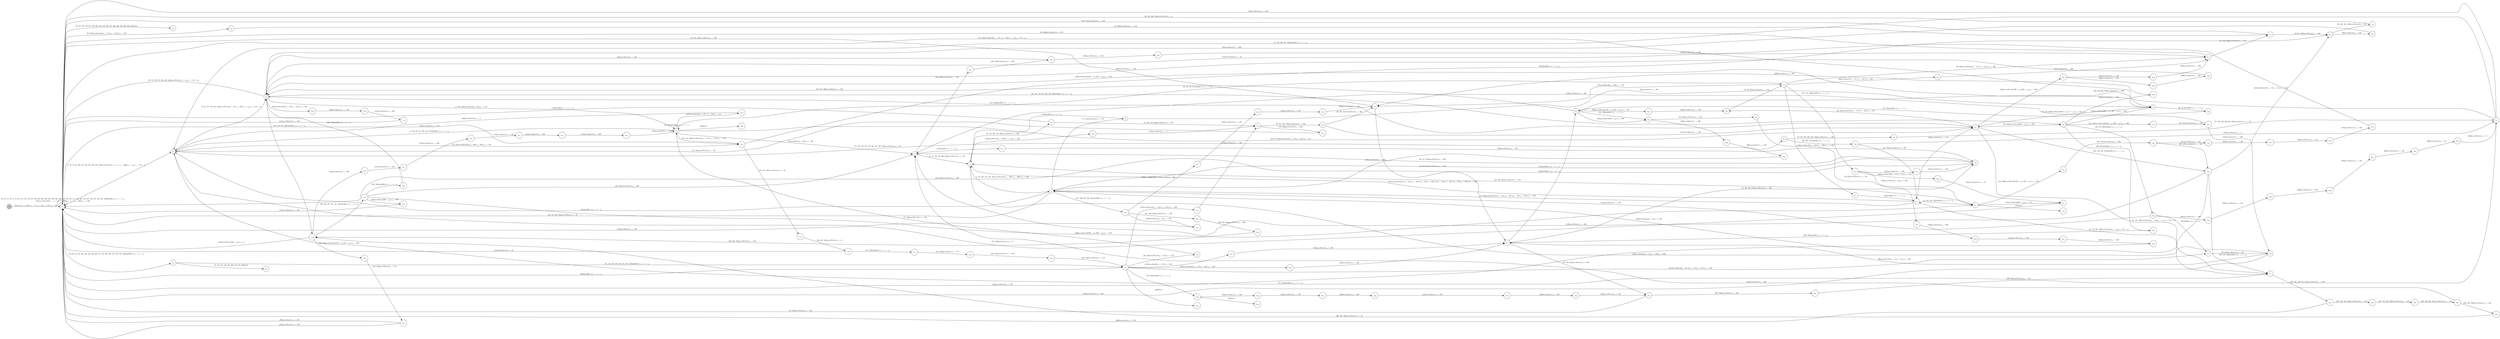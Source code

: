 digraph EFSM{
  graph [rankdir="LR", fontname="Latin Modern Math"];
  node [color="black", fillcolor="white", shape="circle", style="filled", fontname="Latin Modern Math"];
  edge [fontname="Latin Modern Math"];

  s0[fillcolor="gray", label=<s<sub>0</sub>>];
  s1[label=<s<sub>1</sub>>];
  s2[label=<s<sub>2</sub>>];
  s3[label=<s<sub>3</sub>>];
  s4[label=<s<sub>4</sub>>];
  s5[label=<s<sub>5</sub>>];
  s6[label=<s<sub>6</sub>>];
  s7[label=<s<sub>7</sub>>];
  s8[label=<s<sub>8</sub>>];
  s9[label=<s<sub>9</sub>>];
  s10[label=<s<sub>10</sub>>];
  s11[label=<s<sub>11</sub>>];
  s12[label=<s<sub>12</sub>>];
  s16[label=<s<sub>16</sub>>];
  s17[label=<s<sub>17</sub>>];
  s18[label=<s<sub>18</sub>>];
  s19[label=<s<sub>19</sub>>];
  s26[label=<s<sub>26</sub>>];
  s27[label=<s<sub>27</sub>>];
  s28[label=<s<sub>28</sub>>];
  s29[label=<s<sub>29</sub>>];
  s32[label=<s<sub>32</sub>>];
  s40[label=<s<sub>40</sub>>];
  s42[label=<s<sub>42</sub>>];
  s44[label=<s<sub>44</sub>>];
  s46[label=<s<sub>46</sub>>];
  s47[label=<s<sub>47</sub>>];
  s48[label=<s<sub>48</sub>>];
  s54[label=<s<sub>54</sub>>];
  s55[label=<s<sub>55</sub>>];
  s56[label=<s<sub>56</sub>>];
  s60[label=<s<sub>60</sub>>];
  s61[label=<s<sub>61</sub>>];
  s64[label=<s<sub>64</sub>>];
  s66[label=<s<sub>66</sub>>];
  s67[label=<s<sub>67</sub>>];
  s68[label=<s<sub>68</sub>>];
  s69[label=<s<sub>69</sub>>];
  s71[label=<s<sub>71</sub>>];
  s73[label=<s<sub>73</sub>>];
  s75[label=<s<sub>75</sub>>];
  s76[label=<s<sub>76</sub>>];
  s90[label=<s<sub>90</sub>>];
  s92[label=<s<sub>92</sub>>];
  s93[label=<s<sub>93</sub>>];
  s94[label=<s<sub>94</sub>>];
  s95[label=<s<sub>95</sub>>];
  s97[label=<s<sub>97</sub>>];
  s108[label=<s<sub>108</sub>>];
  s109[label=<s<sub>109</sub>>];
  s110[label=<s<sub>110</sub>>];
  s114[label=<s<sub>114</sub>>];
  s116[label=<s<sub>116</sub>>];
  s118[label=<s<sub>118</sub>>];
  s119[label=<s<sub>119</sub>>];
  s120[label=<s<sub>120</sub>>];
  s129[label=<s<sub>129</sub>>];
  s130[label=<s<sub>130</sub>>];
  s146[label=<s<sub>146</sub>>];
  s147[label=<s<sub>147</sub>>];
  s151[label=<s<sub>151</sub>>];
  s152[label=<s<sub>152</sub>>];
  s160[label=<s<sub>160</sub>>];
  s163[label=<s<sub>163</sub>>];
  s165[label=<s<sub>165</sub>>];
  s166[label=<s<sub>166</sub>>];
  s167[label=<s<sub>167</sub>>];
  s168[label=<s<sub>168</sub>>];
  s169[label=<s<sub>169</sub>>];
  s170[label=<s<sub>170</sub>>];
  s184[label=<s<sub>184</sub>>];
  s188[label=<s<sub>188</sub>>];
  s189[label=<s<sub>189</sub>>];
  s190[label=<s<sub>190</sub>>];
  s198[label=<s<sub>198</sub>>];
  s199[label=<s<sub>199</sub>>];
  s202[label=<s<sub>202</sub>>];
  s205[label=<s<sub>205</sub>>];
  s207[label=<s<sub>207</sub>>];
  s213[label=<s<sub>213</sub>>];
  s214[label=<s<sub>214</sub>>];
  s217[label=<s<sub>217</sub>>];
  s228[label=<s<sub>228</sub>>];
  s231[label=<s<sub>231</sub>>];
  s232[label=<s<sub>232</sub>>];
  s245[label=<s<sub>245</sub>>];
  s272[label=<s<sub>272</sub>>];
  s277[label=<s<sub>277</sub>>];
  s278[label=<s<sub>278</sub>>];
  s279[label=<s<sub>279</sub>>];
  s286[label=<s<sub>286</sub>>];
  s287[label=<s<sub>287</sub>>];
  s288[label=<s<sub>288</sub>>];
  s289[label=<s<sub>289</sub>>];
  s299[label=<s<sub>299</sub>>];
  s300[label=<s<sub>300</sub>>];
  s306[label=<s<sub>306</sub>>];
  s307[label=<s<sub>307</sub>>];
  s316[label=<s<sub>316</sub>>];
  s322[label=<s<sub>322</sub>>];
  s326[label=<s<sub>326</sub>>];
  s347[label=<s<sub>347</sub>>];
  s348[label=<s<sub>348</sub>>];
  s365[label=<s<sub>365</sub>>];
  s389[label=<s<sub>389</sub>>];
  s390[label=<s<sub>390</sub>>];
  s394[label=<s<sub>394</sub>>];
  s395[label=<s<sub>395</sub>>];
  s396[label=<s<sub>396</sub>>];
  s397[label=<s<sub>397</sub>>];
  s398[label=<s<sub>398</sub>>];
  s399[label=<s<sub>399</sub>>];
  s408[label=<s<sub>408</sub>>];
  s417[label=<s<sub>417</sub>>];
  s418[label=<s<sub>418</sub>>];
  s419[label=<s<sub>419</sub>>];
  s446[label=<s<sub>446</sub>>];
  s474[label=<s<sub>474</sub>>];
  s494[label=<s<sub>494</sub>>];
  s495[label=<s<sub>495</sub>>];
  s496[label=<s<sub>496</sub>>];
  s497[label=<s<sub>497</sub>>];
  s498[label=<s<sub>498</sub>>];
  s510[label=<s<sub>510</sub>>];
  s511[label=<s<sub>511</sub>>];
  s512[label=<s<sub>512</sub>>];
  s513[label=<s<sub>513</sub>>];
  s514[label=<s<sub>514</sub>>];
  s515[label=<s<sub>515</sub>>];
  s519[label=<s<sub>519</sub>>];
  s520[label=<s<sub>520</sub>>];
  s521[label=<s<sub>521</sub>>];
  s522[label=<s<sub>522</sub>>];
  s530[label=<s<sub>530</sub>>];

  s0->s1[label=<<i> [1]start:2/o<sub>1</sub> := 200, o<sub>2</sub> := 3, o<sub>3</sub> := 0&#91;r<sub>3</sub> := 150, r<sub>2</sub> := 250&#93;</i>>];
  s4->s5[label=<<i> [5]moveEast:0&#91;r<sub>3</sub> &gt; 29&#93;/o<sub>1</sub> := 200</i>>];
  s7->s8[label=<<i> [8, 175]moveEast:0/o<sub>1</sub> := 150</i>>];
  s8->s9[label=<<i> [9]moveEast:0/o<sub>1</sub> := 200</i>>];
  s9->s10[label=<<i> [10, 125, 222]moveEast:0&#91;349 &gt; r<sub>2</sub>&#93;/o<sub>1</sub> := r<sub>2</sub>&#91;r<sub>2</sub> := 50 + r<sub>2</sub>&#93;</i>>];
  s10->s11[label=<<i> [11, 141, 223]moveEast:0&#91;r<sub>3</sub> &gt; -48&#93;/o<sub>1</sub> := r<sub>2</sub>&#91;r<sub>2</sub> := 50 + r<sub>2</sub>&#93;</i>>];
  s12->s7[label=<<i> [13, 330]moveEast:0&#91;!(!(r<sub>3</sub> &gt; -49&or;r<sub>3</sub> &gt; -49)&or;!(r<sub>2</sub> &gt; 99&or;r<sub>2</sub> &gt; 99))&#93;/o<sub>1</sub> := 400</i>>];
  s7->s2[label=<<i> [14]shieldHit:1/o<sub>1</sub> := -1 + i<sub>0</sub></i>>];
  s2->s4[label=<<i> [15, 38, 83, 211, 382, 413, 451]alienHit:1/o<sub>1</sub> := 1 + i<sub>0</sub></i>>];
  s16->s17[label=<<i> [17]moveWest:0&#91;r<sub>2</sub> &gt; 298&#93;/o<sub>1</sub> := 350</i>>];
  s1->s26[label=<<i> [26, 267]moveEast:0&#91;!(r<sub>3</sub> &gt; 147&or;r<sub>3</sub> &gt; 147)&#93;/o<sub>1</sub> := 100</i>>];
  s26->s27[label=<<i> [27, 268]moveEast:0/o<sub>1</sub> := 150</i>>];
  s10->s40[label=<<i> [40, 85]moveEast:0&#91;!(r<sub>3</sub> &gt; -48&or;r<sub>3</sub> &gt; -48)&#93;/o<sub>1</sub> := 100</i>>];
  s16->s42[label=<<i> [42]moveWest:0&#91;!(r<sub>2</sub> &gt; 298&or;r<sub>2</sub> &gt; 298)&#93;/o<sub>1</sub> := 100</i>>];
  s42->s12[label=<<i> [43]shieldHit:1/o<sub>1</sub> := -1 + i<sub>0</sub></i>>];
  s12->s44[label=<<i> [44, 162, 164, 225]alienHit:1/o<sub>1</sub> := 1 + i<sub>0</sub></i>>];
  s55->s56[label=<<i> [56, 243]moveWest:0&#91;r<sub>3</sub> &gt; 147&#93;/o<sub>1</sub> := 150</i>>];
  s56->s4[label=<<i> [57, 244]moveWest:0/o<sub>1</sub> := 100</i>>];
  s4->s4[label=<<i> [58, 325]shieldHit:1/o<sub>1</sub> := -1 + i<sub>0</sub></i>>];
  s4->s16[label=<<i> [16, 59, 212, 517]alienHit:1/o<sub>1</sub> := 1 + i<sub>0</sub></i>>];
  s16->s60[label=<<i> [60]moveEast:0&#91;r<sub>3</sub> &gt; 147, r<sub>3</sub> &gt; 147&#93;/o<sub>1</sub> := 150</i>>];
  s60->s61[label=<<i> [61]moveEast:0/o<sub>1</sub> := 200</i>>];
  s61->s1[label=<<i> [62, 369]moveEast:0/o<sub>1</sub> := 250</i>>];
  s1->s9[label=<<i> [65, 124]moveEast:0&#91;r<sub>3</sub> &gt; 147, r<sub>3</sub> &gt; 147&#93;/o<sub>1</sub> := r<sub>2</sub>&#91;r<sub>2</sub> := 50 + r<sub>2</sub>&#93;</i>>];
  s9->s66[label=<<i> [66, 311]shieldHit:1/o<sub>1</sub> := -1 + i<sub>0</sub></i>>];
  s66->s67[label=<<i> [67, 312]alienHit:1/o<sub>1</sub> := 1 + i<sub>0</sub></i>>];
  s67->s68[label=<<i> [68]moveWest:0&#91;349 &gt; r<sub>2</sub>&#93;/o<sub>1</sub> := 200</i>>];
  s68->s69[label=<<i> [69, 252]moveWest:0/o<sub>1</sub> := 150</i>>];
  s44->s71[label=<<i> [71]moveWest:0&#91;349 &gt; r<sub>2</sub>&#93;/o<sub>1</sub> := 50</i>>];
  s71->s2[label=<<i> [72, 532]moveWest:0/o<sub>1</sub> := 0</i>>];
  s2->s73[label=<<i> [73, 101]shieldHit:1/o<sub>1</sub> := -1 + i<sub>0</sub></i>>];
  s73->s1[label=<<i> [78]moveWest:0/o<sub>1</sub> := 100</i>>];
  s4->s10[label=<<i> [39, 84, 452]moveEast:0&#91;!(r<sub>3</sub> &gt; 29&or;r<sub>3</sub> &gt; 29)&#93;/o<sub>1</sub> := 50</i>>];
  s40->s16[label=<<i> [41, 86, 367]moveEast:0/o<sub>1</sub> := 150</i>>];
  s16->s61[label=<<i> [87, 368]moveEast:0&#91;!(r<sub>3</sub> &gt; 147&or;r<sub>3</sub> &gt; 147)&#93;/o<sub>1</sub> := 200</i>>];
  s27->s28[label=<<i> [28, 89, 193]moveWest:0/o<sub>1</sub> := 100</i>>];
  s28->s90[label=<<i> [90]moveEast:0/o<sub>1</sub> := 150</i>>];
  s90->s3[label=<<i> [91]moveEast:0/o<sub>1</sub> := 200</i>>];
  s93->s94[label=<<i> [94]alienHit:1/o<sub>1</sub> := 1 + i<sub>0</sub></i>>];
  s94->s95[label=<<i> [95, 422]moveEast:0/o<sub>1</sub> := 250</i>>];
  s95->s18[label=<<i> [96]moveEast:0&#91;!(r<sub>3</sub> &gt; 0&or;r<sub>3</sub> &gt; 0)&#93;/o<sub>1</sub> := 300</i>>];
  s97->s1[label=<<i> [98, 500]moveWest:0/o<sub>1</sub> := 300</i>>];
  s3->s108[label=<<i> [108]moveEast:0&#91;!(r<sub>3</sub> &gt; 29&or;r<sub>3</sub> &gt; 29)&#93;/o<sub>1</sub> := 300</i>>];
  s108->s109[label=<<i> [109]moveEast:0/o<sub>1</sub> := 350</i>>];
  s109->s110[label=<<i> [110]moveEast:0/o<sub>1</sub> := 400</i>>];
  s110->s1[label=<<i> [111]moveWest:0/o<sub>1</sub> := 350</i>>];
  s55->s114[label=<<i> [114]moveWest:0&#91;!(r<sub>3</sub> &gt; 147&or;r<sub>3</sub> &gt; 147)&#93;/o<sub>1</sub> := 300</i>>];
  s114->s47[label=<<i> [115]moveWest:0/o<sub>1</sub> := 250</i>>];
  s47->s116[label=<<i> [116, 380]moveWest:0/o<sub>1</sub> := 200</i>>];
  s2->s118[label=<<i> [118, 537]moveWest:0&#91;!(r<sub>3</sub> &gt; 99&or;r<sub>3</sub> &gt; 99)&#93;/o<sub>1</sub> := 100</i>>];
  s118->s119[label=<<i> [119, 415, 487]moveWest:0/o<sub>1</sub> := 50</i>>];
  s119->s120[label=<<i> [120, 416, 488]moveWest:0/o<sub>1</sub> := 0</i>>];
  s120->s1[label=<<i> [121]moveEast:0/o<sub>1</sub> := 50</i>>];
  s10->s92[label=<<i> [126, 294]moveWest:0&#91;399 &gt; r<sub>2</sub>&#93;/o<sub>1</sub> := 250</i>>];
  s92->s9[label=<<i> [127]moveWest:0&#91;399 &gt; r<sub>2</sub>, 399 &gt; r<sub>2</sub>&#93;/o<sub>1</sub> := 200</i>>];
  s9->s3[label=<<i> [128]moveEast:0&#91;!(349 &gt; r<sub>2</sub>&or;349 &gt; r<sub>2</sub>)&#93;/o<sub>1</sub> := 250</i>>];
  s3->s129[label=<<i> [129, 314, 320, 340]shieldHit:1/o<sub>1</sub> := -1 + i<sub>0</sub></i>>];
  s130->s5[label=<<i> [131, 235]moveWest:0/o<sub>1</sub> := 200</i>>];
  s46->s1[label=<<i> [134]shieldHit:1/o<sub>1</sub> := -1 + i<sub>0</sub></i>>];
  s2->s3[label=<<i> [3, 35, 137, 156, 354, 448]moveWest:0&#91;r<sub>3</sub> &gt; 99, r<sub>3</sub> &gt; 99&#93;/o<sub>1</sub> := r<sub>3</sub>&#91;r<sub>3</sub> := -50 + r<sub>3</sub>&#93;</i>>];
  s12->s10[label=<<i> [143]moveWest:0/o<sub>1</sub> := 350</i>>];
  s10->s3[label=<<i> [144, 200]shieldHit:1/o<sub>1</sub> := -1 + i<sub>0</sub></i>>];
  s92->s146[label=<<i> [146, 470]moveWest:0&#91;!(399 &gt; r<sub>2</sub>&or;399 &gt; r<sub>2</sub>)&#93;/o<sub>1</sub> := 300</i>>];
  s146->s147[label=<<i> [147, 471]moveWest:0/o<sub>1</sub> := 250</i>>];
  s147->s5[label=<<i> [148]moveWest:0/o<sub>1</sub> := 200</i>>];
  s151->s152[label=<<i> [152]moveEast:0&#91;r<sub>3</sub> &gt; 0&#93;/o<sub>1</sub> := 150</i>>];
  s152->s1[label=<<i> [153]moveEast:0/o<sub>1</sub> := 200</i>>];
  s3->s1[label=<<i> [36, 81, 138, 157, 344, 355, 449]moveWest:0/o<sub>1</sub> := r<sub>3</sub>&#91;r<sub>3</sub> := -50 + r<sub>3</sub>&#93;</i>>];
  s160->s12[label=<<i> [161, 376]moveEast:0/o<sub>1</sub> := 100</i>>];
  s44->s163[label=<<i> [163]win:0</i>>];
  s44->s165[label=<<i> [165, 226]moveWest:0&#91;!(349 &gt; r<sub>2</sub>&or;349 &gt; r<sub>2</sub>)&#93;/o<sub>1</sub> := 350</i>>];
  s165->s166[label=<<i> [166, 227]moveWest:0/o<sub>1</sub> := 300</i>>];
  s166->s167[label=<<i> [167]moveWest:0/o<sub>1</sub> := 250</i>>];
  s167->s168[label=<<i> [168]moveWest:0/o<sub>1</sub> := 200</i>>];
  s168->s169[label=<<i> [169]moveWest:0/o<sub>1</sub> := 150</i>>];
  s169->s170[label=<<i> [170]moveWest:0/o<sub>1</sub> := 100</i>>];
  s170->s3[label=<<i> [171]moveWest:0/o<sub>1</sub> := 50</i>>];
  s92->s93[label=<<i> [93, 173, 393]alienHit:1/o<sub>1</sub> := 1 + i<sub>0</sub></i>>];
  s93->s7[label=<<i> [174]moveEast:0/o<sub>1</sub> := 100</i>>];
  s8->s6[label=<<i> [176]alienHit:1/o<sub>1</sub> := 1 + i<sub>0</sub></i>>];
  s7->s1[label=<<i> [23, 178, 238, 482]moveWest:0/o<sub>1</sub> := 50</i>>];
  s55->s184[label=<<i> [184]moveEast:0&#91;r<sub>3</sub> &gt; 147&#93;/o<sub>1</sub> := 250</i>>];
  s184->s18[label=<<i> [185]moveEast:0/o<sub>1</sub> := 300</i>>];
  s18->s19[label=<<i> [19, 186, 260, 274]moveWest:0/o<sub>1</sub> := 250</i>>];
  s19->s5[label=<<i> [20, 187, 216]moveWest:0/o<sub>1</sub> := 200</i>>];
  s5->s188[label=<<i> [188, 466]moveEast:0/o<sub>1</sub> := 250</i>>];
  s188->s189[label=<<i> [189, 467]moveEast:0/o<sub>1</sub> := 300</i>>];
  s189->s190[label=<<i> [190]moveWest:0/o<sub>1</sub> := 250</i>>];
  s190->s61[label=<<i> [191]moveWest:0/o<sub>1</sub> := 200</i>>];
  s61->s27[label=<<i> [88, 192, 350]moveWest:0/o<sub>1</sub> := 150</i>>];
  s55->s198[label=<<i> [198, 493]alienHit:1/o<sub>1</sub> := 1 + i<sub>0</sub></i>>];
  s198->s199[label=<<i> [199]win:0</i>>];
  s92->s202[label=<<i> [202, 295]shieldHit:1/o<sub>1</sub> := -1 + i<sub>0</sub></i>>];
  s202->s18[label=<<i> [203, 296]alienHit:1/o<sub>1</sub> := 1 + i<sub>0</sub></i>>];
  s97->s205[label=<<i> [205, 283]moveEast:0/o<sub>1</sub> := 400</i>>];
  s205->s11[label=<<i> [206, 284]moveWest:0/o<sub>1</sub> := 350</i>>];
  s207->s1[label=<<i> [208]moveEast:0/o<sub>1</sub> := 350</i>>];
  s213->s214[label=<<i> [214]moveEast:0/o<sub>1</sub> := 200</i>>];
  s214->s19[label=<<i> [215]moveEast:0/o<sub>1</sub> := 250</i>>];
  s5->s217[label=<<i> [217]alienHit:1/o<sub>1</sub> := 1 + i<sub>0</sub></i>>];
  s217->s19[label=<<i> [218]moveEast:0/o<sub>1</sub> := 250</i>>];
  s19->s1[label=<<i> [219, 261]moveEast:0/o<sub>1</sub> := 300</i>>];
  s11->s12[label=<<i> [12, 142, 224, 329]moveEast:0/o<sub>1</sub> := r<sub>2</sub>&#91;r<sub>2</sub> := 50 + r<sub>2</sub>&#93;</i>>];
  s166->s228[label=<<i> [228, 427]moveEast:0/o<sub>1</sub> := 350</i>>];
  s228->s7[label=<<i> [229]moveEast:0&#91;r<sub>3</sub> &gt; 0&#93;/o<sub>1</sub> := 400</i>>];
  s5->s6[label=<<i> [6, 21, 132, 149, 236, 480]moveWest:0/o<sub>1</sub> := 150</i>>];
  s4->s245[label=<<i> [245]moveWest:0&#91;r<sub>3</sub> &gt; 147, r<sub>3</sub> &gt; 147&#93;/o<sub>1</sub> := 50</i>>];
  s245->s2[label=<<i> [246]moveWest:0/o<sub>1</sub> := 0</i>>];
  s67->s68[label=<<i> [251, 298]alienHit:1/o<sub>1</sub> := 1 + i<sub>0</sub></i>>];
  s69->s44[label=<<i> [70, 253]moveWest:0/o<sub>1</sub> := 100</i>>];
  s44->s6[label=<<i> [45, 254, 437]moveEast:0/o<sub>1</sub> := 150</i>>];
  s48->s17[label=<<i> [49, 258, 441]moveEast:0/o<sub>1</sub> := 350</i>>];
  s17->s18[label=<<i> [18, 259, 281]moveWest:0/o<sub>1</sub> := 300</i>>];
  s27->s1[label=<<i> [269, 351]moveEast:0/o<sub>1</sub> := 200</i>>];
  s55->s272[label=<<i> [272]moveEast:0&#91;!(r<sub>3</sub> &gt; 39&or;r<sub>3</sub> &gt; 39)&#93;/o<sub>1</sub> := 250</i>>];
  s272->s18[label=<<i> [273]moveEast:0/o<sub>1</sub> := 300</i>>];
  s19->s7[label=<<i> [275]shieldHit:1/o<sub>1</sub> := -1 + i<sub>0</sub></i>>];
  s7->s151[label=<<i> [151, 230, 276, 302, 331]alienHit:1/o<sub>1</sub> := 1 + i<sub>0</sub></i>>];
  s151->s277[label=<<i> [277]moveEast:0&#91;!(r<sub>3</sub> &gt; 0&or;r<sub>3</sub> &gt; 0)&#93;/o<sub>1</sub> := 300</i>>];
  s277->s278[label=<<i> [278]moveEast:0/o<sub>1</sub> := 350</i>>];
  s278->s279[label=<<i> [279]moveEast:0/o<sub>1</sub> := 400</i>>];
  s279->s17[label=<<i> [280]moveWest:0/o<sub>1</sub> := 350</i>>];
  s18->s97[label=<<i> [97, 204, 282]moveEast:0/o<sub>1</sub> := 350</i>>];
  s207->s286[label=<<i> [286, 430, 462, 505]moveWest:0/o<sub>1</sub> := 250</i>>];
  s286->s287[label=<<i> [287, 431, 463, 506]moveWest:0/o<sub>1</sub> := 200</i>>];
  s287->s288[label=<<i> [288, 432, 464, 507]moveWest:0/o<sub>1</sub> := 150</i>>];
  s288->s289[label=<<i> [289, 433, 508]moveWest:0/o<sub>1</sub> := 100</i>>];
  s289->s129[label=<<i> [290, 434, 509]moveWest:0/o<sub>1</sub> := 50</i>>];
  s129->s1[label=<<i> [291]moveWest:0&#91;150 &gt; r<sub>3</sub>&#93;/o<sub>1</sub> := 0</i>>];
  s18->s67[label=<<i> [297]shieldHit:1/o<sub>1</sub> := -1 + i<sub>0</sub></i>>];
  s68->s299[label=<<i> [299]moveEast:0/o<sub>1</sub> := 300</i>>];
  s299->s300[label=<<i> [300]moveEast:0/o<sub>1</sub> := 350</i>>];
  s300->s7[label=<<i> [301]moveEast:0/o<sub>1</sub> := 400</i>>];
  s129->s306[label=<<i> [306, 335]moveWest:0&#91;!(150 &gt; r<sub>3</sub>&or;150 &gt; r<sub>3</sub>)&#93;/o<sub>1</sub> := 200</i>>];
  s306->s307[label=<<i> [307, 336]moveWest:0/o<sub>1</sub> := 150</i>>];
  s307->s1[label=<<i> [308]moveEast:0/o<sub>1</sub> := 200</i>>];
  s54->s64[label=<<i> [64, 80, 123, 140, 210, 293, 310, 319, 346]lose:0</i>>];
  s67->s3[label=<<i> [107, 313, 406]moveEast:0/o<sub>1</sub> := 250</i>>];
  s130->s316[label=<<i> [316]moveEast:0&#91;399 &gt; r<sub>2</sub>&#93;/o<sub>1</sub> := 300</i>>];
  s316->s1[label=<<i> [317]moveEast:0/o<sub>1</sub> := 350</i>>];
  s130->s322[label=<<i> [322, 342]shieldHit:1/o<sub>1</sub> := -1 + i<sub>0</sub></i>>];
  s322->s3[label=<<i> [323, 343]alienHit:1/o<sub>1</sub> := 1 + i<sub>0</sub></i>>];
  s4->s326[label=<<i> [326]lose:0</i>>];
  s151->s231[label=<<i> [231, 303, 332]moveWest:0/o<sub>1</sub> := 350</i>>];
  s231->s232[label=<<i> [232, 304, 333]moveWest:0/o<sub>1</sub> := 300</i>>];
  s232->s129[label=<<i> [233, 305, 334]moveWest:0/o<sub>1</sub> := 250</i>>];
  s307->s1[label=<<i> [337]moveWest:0/o<sub>1</sub> := 100</i>>];
  s129->s130[label=<<i> [130, 234, 315, 321, 341, 435]alienHit:1/o<sub>1</sub> := 1 + i<sub>0</sub></i>>];
  s10->s347[label=<<i> [347]moveWest:0&#91;!(399 &gt; r<sub>2</sub>&or;399 &gt; r<sub>2</sub>)&#93;/o<sub>1</sub> := 300</i>>];
  s347->s348[label=<<i> [348]moveWest:0/o<sub>1</sub> := 250</i>>];
  s348->s61[label=<<i> [349]moveWest:0/o<sub>1</sub> := 200</i>>];
  s1->s2[label=<<i> [2, 34, 37, 82, 136, 155, 158, 353, 356, 447, 450]moveWest:0&#91;r<sub>3</sub> + -1 &times; r<sub>2</sub> &gt; -499&#93;/o<sub>1</sub> := r<sub>3</sub>&#91;r<sub>3</sub> := -50 + r<sub>3</sub>&#93;</i>>];
  s160->s73[label=<<i> [359]moveWest:0/o<sub>1</sub> := 0</i>>];
  s73->s67[label=<<i> [106, 250, 364, 405]moveEast:0/o<sub>1</sub> := 200</i>>];
  s67->s365[label=<<i> [365]moveWest:0&#91;!(349 &gt; r<sub>2</sub>&or;349 &gt; r<sub>2</sub>)&#93;/o<sub>1</sub> := 150</i>>];
  s365->s40[label=<<i> [366]moveWest:0/o<sub>1</sub> := 100</i>>];
  s1->s1[label=<<i> [371]moveWest:0&#91;!(r<sub>3</sub> + -1 &times; r<sub>2</sub> &gt; -499&or;r<sub>3</sub> + -1 &times; r<sub>2</sub> &gt; -499)&#93;/o<sub>1</sub> := 200</i>>];
  s75->s160[label=<<i> [160, 358, 375]alienHit:1/o<sub>1</sub> := 1 + i<sub>0</sub></i>>];
  s12->s6[label=<<i> [377]moveEast:0&#91;!(!(!(r<sub>3</sub> &gt; -49&or;r<sub>3</sub> &gt; -49)&or;!(r<sub>2</sub> &gt; 99&or;r<sub>2</sub> &gt; 99))&or;!(!(r<sub>3</sub> &gt; -49&or;r<sub>3</sub> &gt; -49)&or;!(r<sub>2</sub> &gt; 99&or;r<sub>2</sub> &gt; 99)))&#93;/o<sub>1</sub> := 150</i>>];
  s6->s46[label=<<i> [46, 133, 255, 378, 438]moveEast:0/o<sub>1</sub> := 200</i>>];
  s46->s47[label=<<i> [47, 256, 379, 439]moveEast:0/o<sub>1</sub> := 250</i>>];
  s116->s2[label=<<i> [117, 381]moveWest:0/o<sub>1</sub> := 150</i>>];
  s4->s118[label=<<i> [383, 414, 486]moveWest:0&#91;!(r<sub>3</sub> &gt; 147&or;r<sub>3</sub> &gt; 147)&#93;/o<sub>1</sub> := 100</i>>];
  s118->s28[label=<<i> [384]alienHit:1/o<sub>1</sub> := 1 + i<sub>0</sub></i>>];
  s28->s29[label=<<i> [29, 194, 385, 455]moveWest:0/o<sub>1</sub> := 50</i>>];
  s29->s1[label=<<i> [30, 195, 386, 456]moveWest:0/o<sub>1</sub> := 0</i>>];
  s347->s389[label=<<i> [389]moveEast:0/o<sub>1</sub> := 350</i>>];
  s389->s390[label=<<i> [390]moveEast:0/o<sub>1</sub> := 400</i>>];
  s390->s3[label=<<i> [391]moveWest:0/o<sub>1</sub> := 350</i>>];
  s3->s92[label=<<i> [92, 145, 172, 201, 392, 407, 469]alienHit:1/o<sub>1</sub> := 1 + i<sub>0</sub></i>>];
  s93->s394[label=<<i> [394]moveWest:0/o<sub>1</sub> := 300</i>>];
  s394->s395[label=<<i> [395]moveWest:0/o<sub>1</sub> := 250</i>>];
  s395->s396[label=<<i> [396]moveWest:0/o<sub>1</sub> := 200</i>>];
  s396->s397[label=<<i> [397]moveWest:0/o<sub>1</sub> := 150</i>>];
  s397->s398[label=<<i> [398]moveWest:0/o<sub>1</sub> := 100</i>>];
  s398->s399[label=<<i> [399]moveWest:0/o<sub>1</sub> := 50</i>>];
  s399->s73[label=<<i> [400]moveWest:0/o<sub>1</sub> := 0</i>>];
  s73->s2[label=<<i> [74, 102, 360, 401, 536]alienHit:1/o<sub>1</sub> := 1 + i<sub>0</sub></i>>];
  s2->s75[label=<<i> [75, 103, 159, 247, 357, 361, 374, 402, 533]moveEast:0/o<sub>1</sub> := 50</i>>];
  s75->s76[label=<<i> [76, 104, 248, 362, 403, 534]moveEast:0/o<sub>1</sub> := 100</i>>];
  s76->s73[label=<<i> [77, 105, 249, 363, 404, 535]moveEast:0/o<sub>1</sub> := 150</i>>];
  s92->s408[label=<<i> [408]moveEast:0/o<sub>1</sub> := 300</i>>];
  s408->s17[label=<<i> [409]moveEast:0/o<sub>1</sub> := 350</i>>];
  s120->s417[label=<<i> [417, 489]alienHit:1/o<sub>1</sub> := 1 + i<sub>0</sub></i>>];
  s417->s418[label=<<i> [418, 490]moveEast:0/o<sub>1</sub> := 50</i>>];
  s418->s419[label=<<i> [419, 491]moveEast:0/o<sub>1</sub> := 100</i>>];
  s419->s55[label=<<i> [420, 492]moveEast:0/o<sub>1</sub> := 150</i>>];
  s55->s94[label=<<i> [421]moveEast:0&#91;r<sub>3</sub> &gt; 39, !(r<sub>3</sub> &gt; 147&or;r<sub>3</sub> &gt; 147)&#93;/o<sub>1</sub> := 200</i>>];
  s95->s1[label=<<i> [423]moveWest:0/o<sub>1</sub> := 200</i>>];
  s130->s44[label=<<i> [436]moveEast:0&#91;!(399 &gt; r<sub>2</sub>&or;399 &gt; r<sub>2</sub>)&#93;/o<sub>1</sub> := 100</i>>];
  s47->s48[label=<<i> [48, 257, 440, 476]moveEast:0/o<sub>1</sub> := 300</i>>];
  s17->s1[label=<<i> [50, 410, 442]moveEast:0/o<sub>1</sub> := 400</i>>];
  s1->s54[label=<<i> [54, 63, 79, 112, 122, 139, 182, 196, 209, 241, 270, 292, 309, 318, 345, 444, 524]shieldHit:1/o<sub>1</sub> := -1 + i<sub>0</sub></i>>];
  s54->s55[label=<<i> [55, 113, 183, 197, 242, 271, 445, 525]alienHit:1/o<sub>1</sub> := 1 + i<sub>0</sub></i>>];
  s55->s446[label=<<i> [446]win:0</i>>];
  s228->s28[label=<<i> [454]moveEast:0&#91;!(r<sub>3</sub> &gt; 0&or;r<sub>3</sub> &gt; 0)&#93;/o<sub>1</sub> := 100</i>>];
  s10->s228[label=<<i> [327, 453, 459, 478]alienHit:1/o<sub>1</sub> := 1 + i<sub>0</sub></i>>];
  s228->s11[label=<<i> [328, 428, 460]alienHit:1/o<sub>1</sub> := 1 + i<sub>0</sub></i>>];
  s288->s5[label=<<i> [465]moveEast:0/o<sub>1</sub> := 200</i>>];
  s189->s3[label=<<i> [468]moveEast:0/o<sub>1</sub> := 350</i>>];
  s147->s95[label=<<i> [472]moveEast:0/o<sub>1</sub> := 300</i>>];
  s95->s6[label=<<i> [473]moveEast:0&#91;r<sub>3</sub> &gt; 0&#93;/o<sub>1</sub> := 350&#91;r<sub>3</sub> := 300&#93;</i>>];
  s6->s474[label=<<i> [474]moveWest:0&#91;r<sub>3</sub> &gt; 298&#93;/o<sub>1</sub> := r<sub>3</sub>&#91;r<sub>3</sub> := 250&#93;</i>>];
  s474->s47[label=<<i> [475]moveWest:0/o<sub>1</sub> := r<sub>3</sub></i>>];
  s48->s10[label=<<i> [477]moveWest:0/o<sub>1</sub> := 250</i>>];
  s228->s5[label=<<i> [479]moveWest:0/o<sub>1</sub> := 200</i>>];
  s6->s7[label=<<i> [7, 22, 150, 177, 237, 481]moveWest:0&#91;!(r<sub>3</sub> &gt; 298&or;r<sub>3</sub> &gt; 298)&#93;/o<sub>1</sub> := 100</i>>];
  s3->s4[label=<<i> [4, 324, 485]moveEast:0&#91;r<sub>3</sub> &gt; 29&#93;/o<sub>1</sub> := 150</i>>];
  s198->s494[label=<<i> [494]moveEast:0/o<sub>1</sub> := 200</i>>];
  s494->s495[label=<<i> [495]moveEast:0/o<sub>1</sub> := 250</i>>];
  s495->s496[label=<<i> [496]moveEast:0/o<sub>1</sub> := 300</i>>];
  s496->s497[label=<<i> [497]moveEast:0/o<sub>1</sub> := 350</i>>];
  s497->s498[label=<<i> [498]moveEast:0/o<sub>1</sub> := 400</i>>];
  s498->s97[label=<<i> [499]moveWest:0/o<sub>1</sub> := 350</i>>];
  s11->s207[label=<<i> [207, 285, 429, 461, 504]moveWest:0/o<sub>1</sub> := 300</i>>];
  s129->s510[label=<<i> [510]moveEast:0/o<sub>1</sub> := 100</i>>];
  s510->s511[label=<<i> [511]moveEast:0/o<sub>1</sub> := 150</i>>];
  s511->s512[label=<<i> [512]moveEast:0/o<sub>1</sub> := 200</i>>];
  s512->s513[label=<<i> [513]moveEast:0/o<sub>1</sub> := 250</i>>];
  s513->s514[label=<<i> [514]moveEast:0/o<sub>1</sub> := 300</i>>];
  s514->s515[label=<<i> [515]moveEast:0/o<sub>1</sub> := 350</i>>];
  s515->s4[label=<<i> [516]moveEast:0/o<sub>1</sub> := 400</i>>];
  s213->s519[label=<<i> [519]moveWest:0&#91;r<sub>3</sub> &gt; 0&#93;/o<sub>1</sub> := 350</i>>];
  s519->s520[label=<<i> [520]moveWest:0/o<sub>1</sub> := 300</i>>];
  s520->s521[label=<<i> [521]moveWest:0/o<sub>1</sub> := 250</i>>];
  s521->s522[label=<<i> [522]moveWest:0/o<sub>1</sub> := 200</i>>];
  s522->s1[label=<<i> [523]moveWest:0/o<sub>1</sub> := 150</i>>];
  s55->s1[label=<<i> [526]shieldHit:1/o<sub>1</sub> := -1 + i<sub>0</sub></i>>];
  s1->s1[label=<<i> [24, 25, 31, 33, 51, 52, 99, 135, 154, 179, 181, 220, 239, 262, 263, 264, 266, 338, 352, 370, 372, 387, 411, 424, 425, 443, 457, 483, 501, 502, 527, 539]alienHit:1/o<sub>1</sub> := 1 + i<sub>0</sub></i>>];
  s1->s32[label=<<i> [32, 53, 100, 180, 221, 240, 265, 339, 373, 388, 412, 426, 458, 484, 503, 528, 540]win:0</i>>];
  s16->s213[label=<<i> [213, 518, 529]alienHit:1/o<sub>1</sub> := 1 + i<sub>0</sub></i>>];
  s213->s530[label=<<i> [530]moveWest:0&#91;!(r<sub>3</sub> &gt; 0&or;r<sub>3</sub> &gt; 0)&#93;/o<sub>1</sub> := 100</i>>];
  s530->s71[label=<<i> [531]moveWest:0/o<sub>1</sub> := 50</i>>];
  s118->s1[label=<<i> [538]moveEast:0/o<sub>1</sub> := 150</i>>];
}
